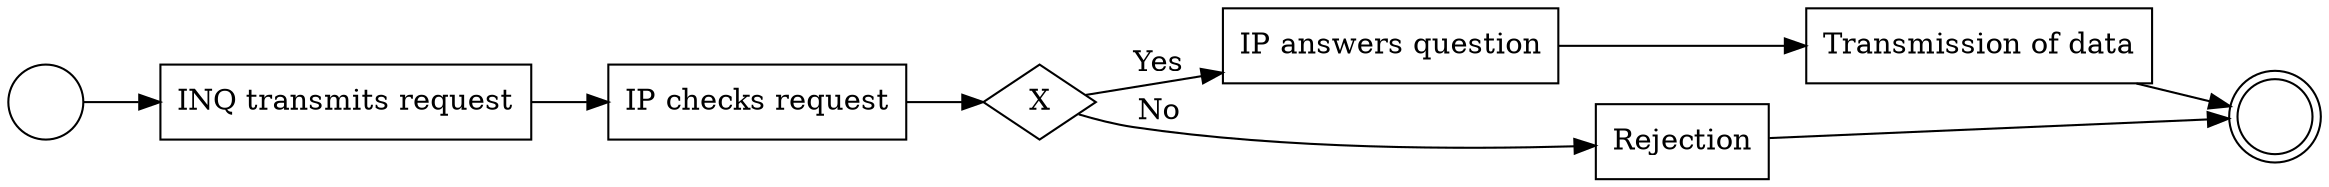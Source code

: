 

digraph G {
  rankdir=LR;
  start_1[shape=circle label=""];
  task1[shape=rectangle label="INQ transmits request"];
  task2[shape=rectangle label="IP checks request"];
  task3[shape=rectangle label="IP answers question"];
  task4[shape=rectangle label="Transmission of data"];
  task5[shape=rectangle label="Rejection"];
  seg_1[shape=diamond label="X"];
  end_1[shape=doublecircle label=""];
  start_1 -> task1;
  task1 -> task2;
  task2 -> seg_1;
  seg_1 -> task3[label="Yes"];
  seg_1 -> task5[label="No"];
  task3 -> task4;
  task4 -> end_1;
  task5 -> end_1;
}